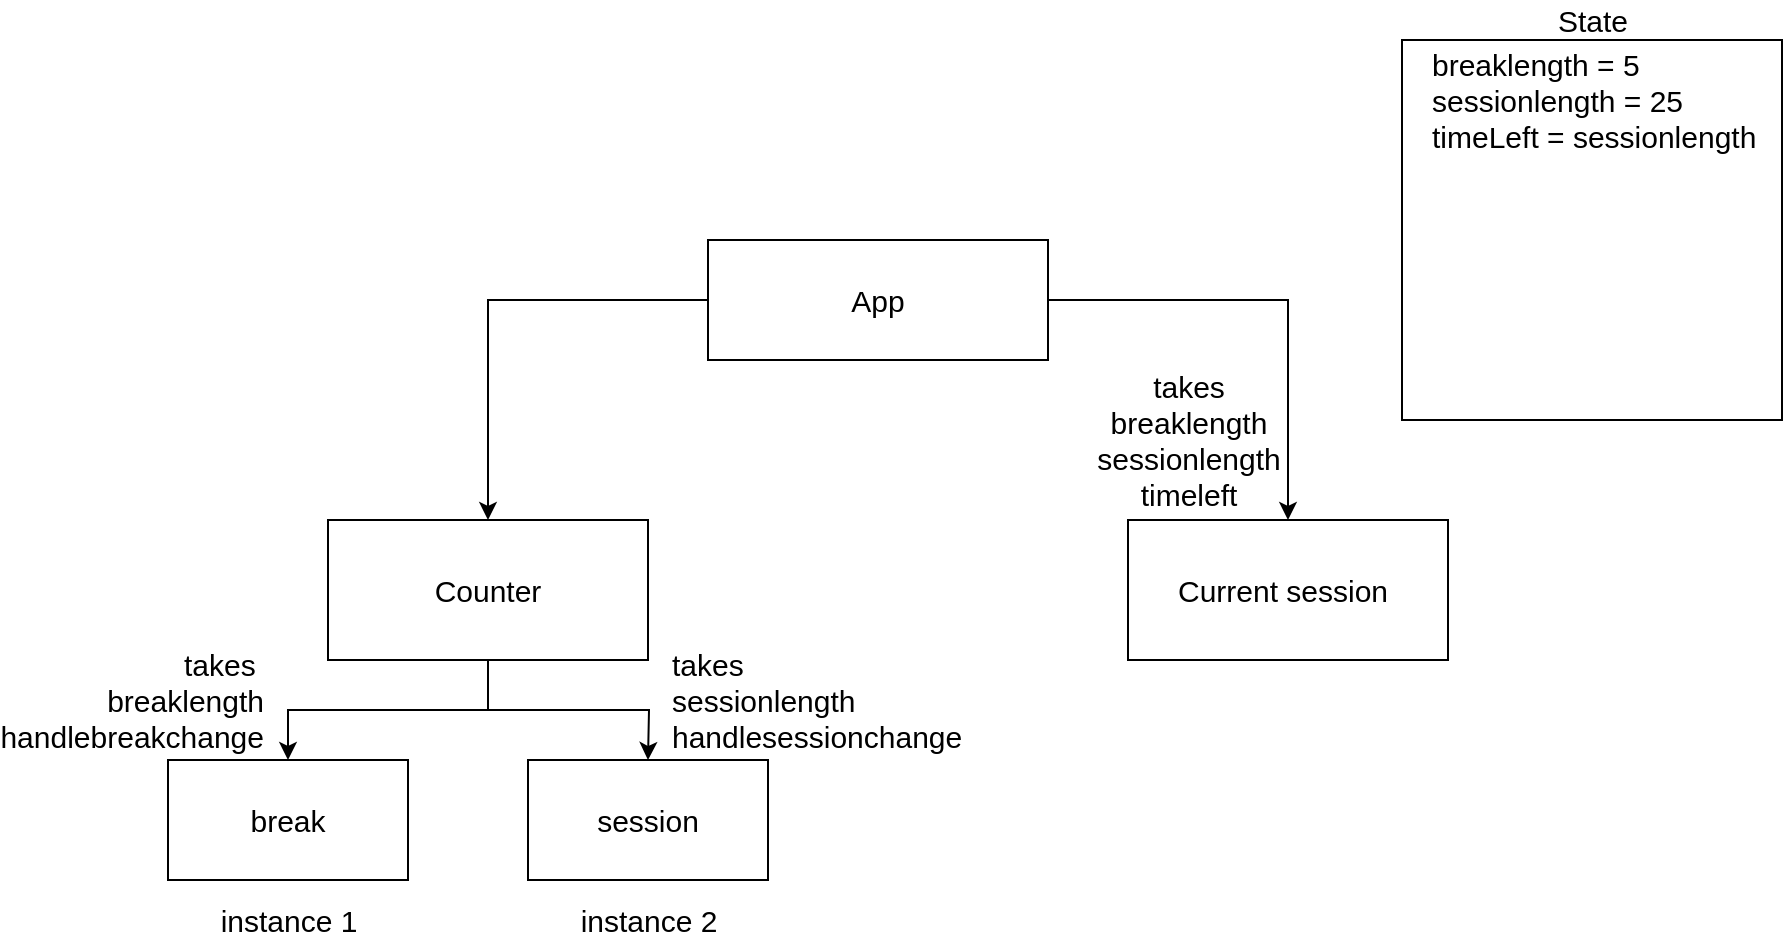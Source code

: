 <mxfile version="14.7.8" type="device"><diagram id="1LDgVo25Ve1v20SJMv3E" name="Page-1"><mxGraphModel dx="1865" dy="1716" grid="1" gridSize="10" guides="1" tooltips="1" connect="1" arrows="1" fold="1" page="1" pageScale="1" pageWidth="827" pageHeight="1169" math="0" shadow="0"><root><mxCell id="0"/><mxCell id="1" parent="0"/><mxCell id="4EIzV8AFE6gpLTCAM8fZ-3" value="" style="edgeStyle=orthogonalEdgeStyle;rounded=0;orthogonalLoop=1;jettySize=auto;html=1;fontSize=15;" edge="1" parent="1" source="4EIzV8AFE6gpLTCAM8fZ-1" target="4EIzV8AFE6gpLTCAM8fZ-2"><mxGeometry relative="1" as="geometry"/></mxCell><mxCell id="4EIzV8AFE6gpLTCAM8fZ-18" value="" style="edgeStyle=orthogonalEdgeStyle;rounded=0;orthogonalLoop=1;jettySize=auto;html=1;fontSize=15;" edge="1" parent="1" source="4EIzV8AFE6gpLTCAM8fZ-1" target="4EIzV8AFE6gpLTCAM8fZ-17"><mxGeometry relative="1" as="geometry"/></mxCell><mxCell id="4EIzV8AFE6gpLTCAM8fZ-1" value="App" style="rounded=0;whiteSpace=wrap;html=1;fontSize=15;" vertex="1" parent="1"><mxGeometry x="290" y="60" width="170" height="60" as="geometry"/></mxCell><mxCell id="4EIzV8AFE6gpLTCAM8fZ-5" value="" style="edgeStyle=orthogonalEdgeStyle;rounded=0;orthogonalLoop=1;jettySize=auto;html=1;fontSize=15;" edge="1" parent="1" source="4EIzV8AFE6gpLTCAM8fZ-2" target="4EIzV8AFE6gpLTCAM8fZ-4"><mxGeometry relative="1" as="geometry"/></mxCell><mxCell id="4EIzV8AFE6gpLTCAM8fZ-6" style="edgeStyle=orthogonalEdgeStyle;rounded=0;orthogonalLoop=1;jettySize=auto;html=1;fontSize=15;" edge="1" parent="1" source="4EIzV8AFE6gpLTCAM8fZ-2"><mxGeometry relative="1" as="geometry"><mxPoint x="260" y="320" as="targetPoint"/></mxGeometry></mxCell><mxCell id="4EIzV8AFE6gpLTCAM8fZ-2" value="Counter" style="whiteSpace=wrap;html=1;rounded=0;fontSize=15;" vertex="1" parent="1"><mxGeometry x="100" y="200" width="160" height="70" as="geometry"/></mxCell><mxCell id="4EIzV8AFE6gpLTCAM8fZ-4" value="break" style="whiteSpace=wrap;html=1;rounded=0;fontSize=15;" vertex="1" parent="1"><mxGeometry x="20" y="320" width="120" height="60" as="geometry"/></mxCell><mxCell id="4EIzV8AFE6gpLTCAM8fZ-7" value="session" style="whiteSpace=wrap;html=1;rounded=0;fontSize=15;" vertex="1" parent="1"><mxGeometry x="200" y="320" width="120" height="60" as="geometry"/></mxCell><mxCell id="4EIzV8AFE6gpLTCAM8fZ-8" value="instance 1" style="text;html=1;align=center;verticalAlign=middle;resizable=0;points=[];autosize=1;strokeColor=none;fontSize=15;" vertex="1" parent="1"><mxGeometry x="40" y="390" width="80" height="20" as="geometry"/></mxCell><mxCell id="4EIzV8AFE6gpLTCAM8fZ-9" value="instance 2" style="text;html=1;align=center;verticalAlign=middle;resizable=0;points=[];autosize=1;strokeColor=none;fontSize=15;" vertex="1" parent="1"><mxGeometry x="220" y="390" width="80" height="20" as="geometry"/></mxCell><mxCell id="4EIzV8AFE6gpLTCAM8fZ-10" value="" style="whiteSpace=wrap;html=1;aspect=fixed;fontSize=15;" vertex="1" parent="1"><mxGeometry x="637" y="-40" width="190" height="190" as="geometry"/></mxCell><mxCell id="4EIzV8AFE6gpLTCAM8fZ-11" value="State" style="text;html=1;align=center;verticalAlign=middle;resizable=0;points=[];autosize=1;strokeColor=none;fontSize=15;" vertex="1" parent="1"><mxGeometry x="707" y="-60" width="50" height="20" as="geometry"/></mxCell><mxCell id="4EIzV8AFE6gpLTCAM8fZ-12" value="breaklength = 5&lt;br&gt;&lt;div&gt;&lt;span&gt;sessionlength = 25&lt;/span&gt;&lt;/div&gt;&lt;div&gt;&lt;span&gt;timeLeft = sessionlength&lt;/span&gt;&lt;/div&gt;" style="text;html=1;align=left;verticalAlign=middle;resizable=0;points=[];autosize=1;strokeColor=none;fontSize=15;" vertex="1" parent="1"><mxGeometry x="650" y="-40" width="180" height="60" as="geometry"/></mxCell><mxCell id="4EIzV8AFE6gpLTCAM8fZ-13" value="takes&amp;nbsp;&lt;br&gt;breaklength&lt;br&gt;handlebreakchange" style="text;html=1;strokeColor=none;fillColor=none;align=right;verticalAlign=middle;whiteSpace=wrap;rounded=0;fontSize=15;" vertex="1" parent="1"><mxGeometry x="30" y="280" width="40" height="20" as="geometry"/></mxCell><mxCell id="4EIzV8AFE6gpLTCAM8fZ-15" value="takes&amp;nbsp;&lt;br&gt;sessionlength&lt;br&gt;handlesessionchange" style="text;html=1;strokeColor=none;fillColor=none;align=left;verticalAlign=middle;whiteSpace=wrap;rounded=0;fontSize=15;" vertex="1" parent="1"><mxGeometry x="270" y="280" width="40" height="20" as="geometry"/></mxCell><mxCell id="4EIzV8AFE6gpLTCAM8fZ-17" value="" style="whiteSpace=wrap;html=1;rounded=0;fontSize=15;" vertex="1" parent="1"><mxGeometry x="500" y="200" width="160" height="70" as="geometry"/></mxCell><mxCell id="4EIzV8AFE6gpLTCAM8fZ-19" value="Current session" style="text;html=1;align=center;verticalAlign=middle;resizable=0;points=[];autosize=1;strokeColor=none;fontSize=15;" vertex="1" parent="1"><mxGeometry x="517" y="225" width="120" height="20" as="geometry"/></mxCell><mxCell id="4EIzV8AFE6gpLTCAM8fZ-20" value="takes&lt;br&gt;breaklength&lt;br&gt;sessionlength&lt;br&gt;timeleft" style="text;html=1;align=center;verticalAlign=middle;resizable=0;points=[];autosize=1;strokeColor=none;fontSize=15;" vertex="1" parent="1"><mxGeometry x="475" y="120" width="110" height="80" as="geometry"/></mxCell></root></mxGraphModel></diagram></mxfile>